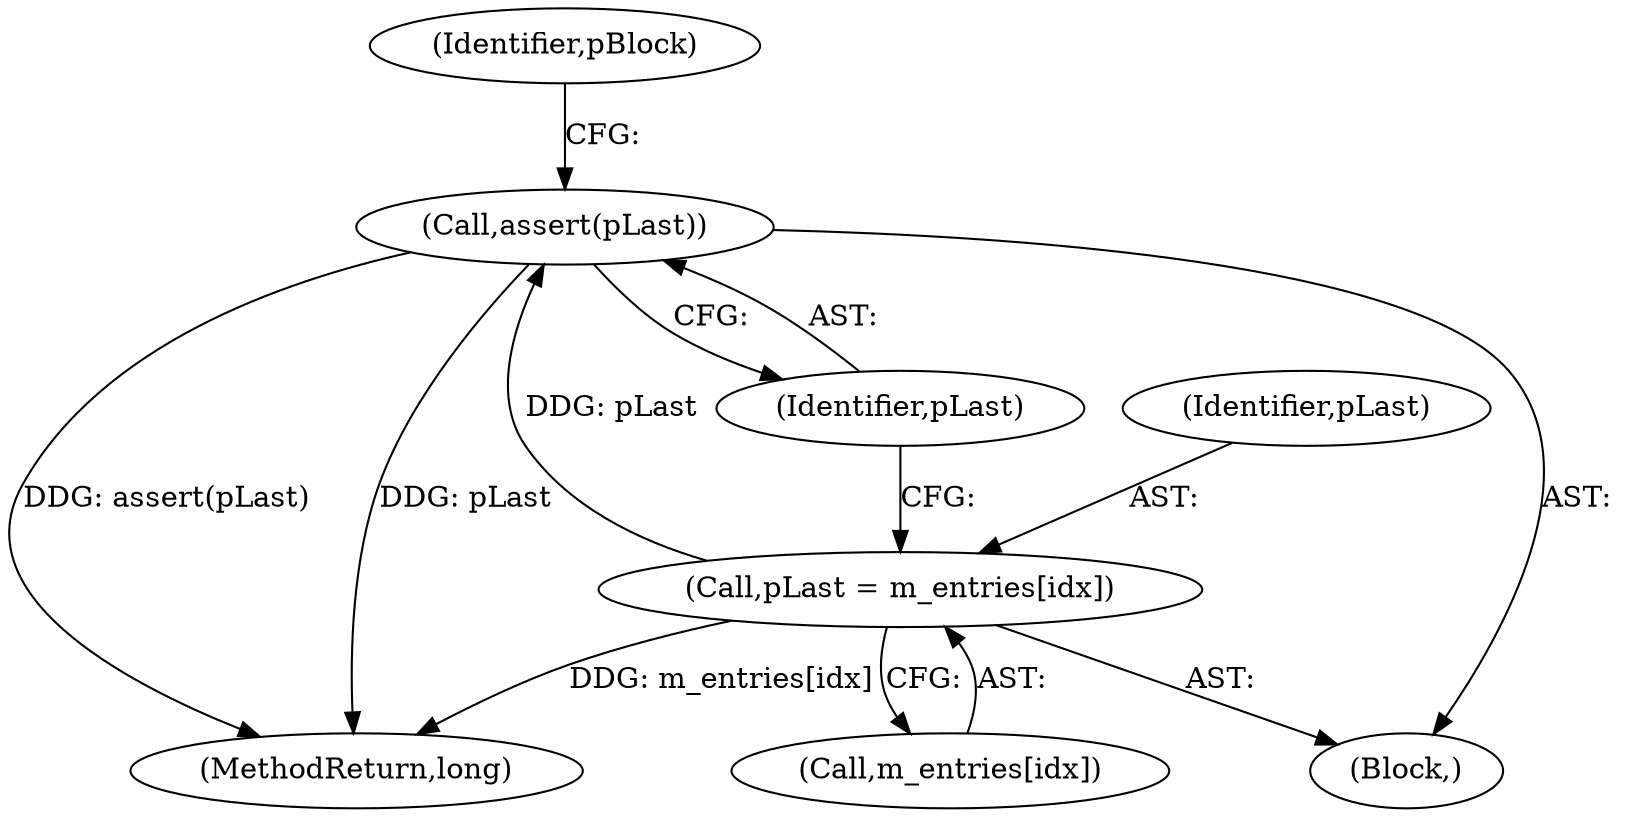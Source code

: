 digraph "0_Android_cc274e2abe8b2a6698a5c47d8aa4bb45f1f9538d_44@API" {
"1000546" [label="(Call,assert(pLast))"];
"1000541" [label="(Call,pLast = m_entries[idx])"];
"1000603" [label="(MethodReturn,long)"];
"1000543" [label="(Call,m_entries[idx])"];
"1000534" [label="(Block,)"];
"1000547" [label="(Identifier,pLast)"];
"1000542" [label="(Identifier,pLast)"];
"1000549" [label="(Identifier,pBlock)"];
"1000546" [label="(Call,assert(pLast))"];
"1000541" [label="(Call,pLast = m_entries[idx])"];
"1000546" -> "1000534"  [label="AST: "];
"1000546" -> "1000547"  [label="CFG: "];
"1000547" -> "1000546"  [label="AST: "];
"1000549" -> "1000546"  [label="CFG: "];
"1000546" -> "1000603"  [label="DDG: assert(pLast)"];
"1000546" -> "1000603"  [label="DDG: pLast"];
"1000541" -> "1000546"  [label="DDG: pLast"];
"1000541" -> "1000534"  [label="AST: "];
"1000541" -> "1000543"  [label="CFG: "];
"1000542" -> "1000541"  [label="AST: "];
"1000543" -> "1000541"  [label="AST: "];
"1000547" -> "1000541"  [label="CFG: "];
"1000541" -> "1000603"  [label="DDG: m_entries[idx]"];
}
